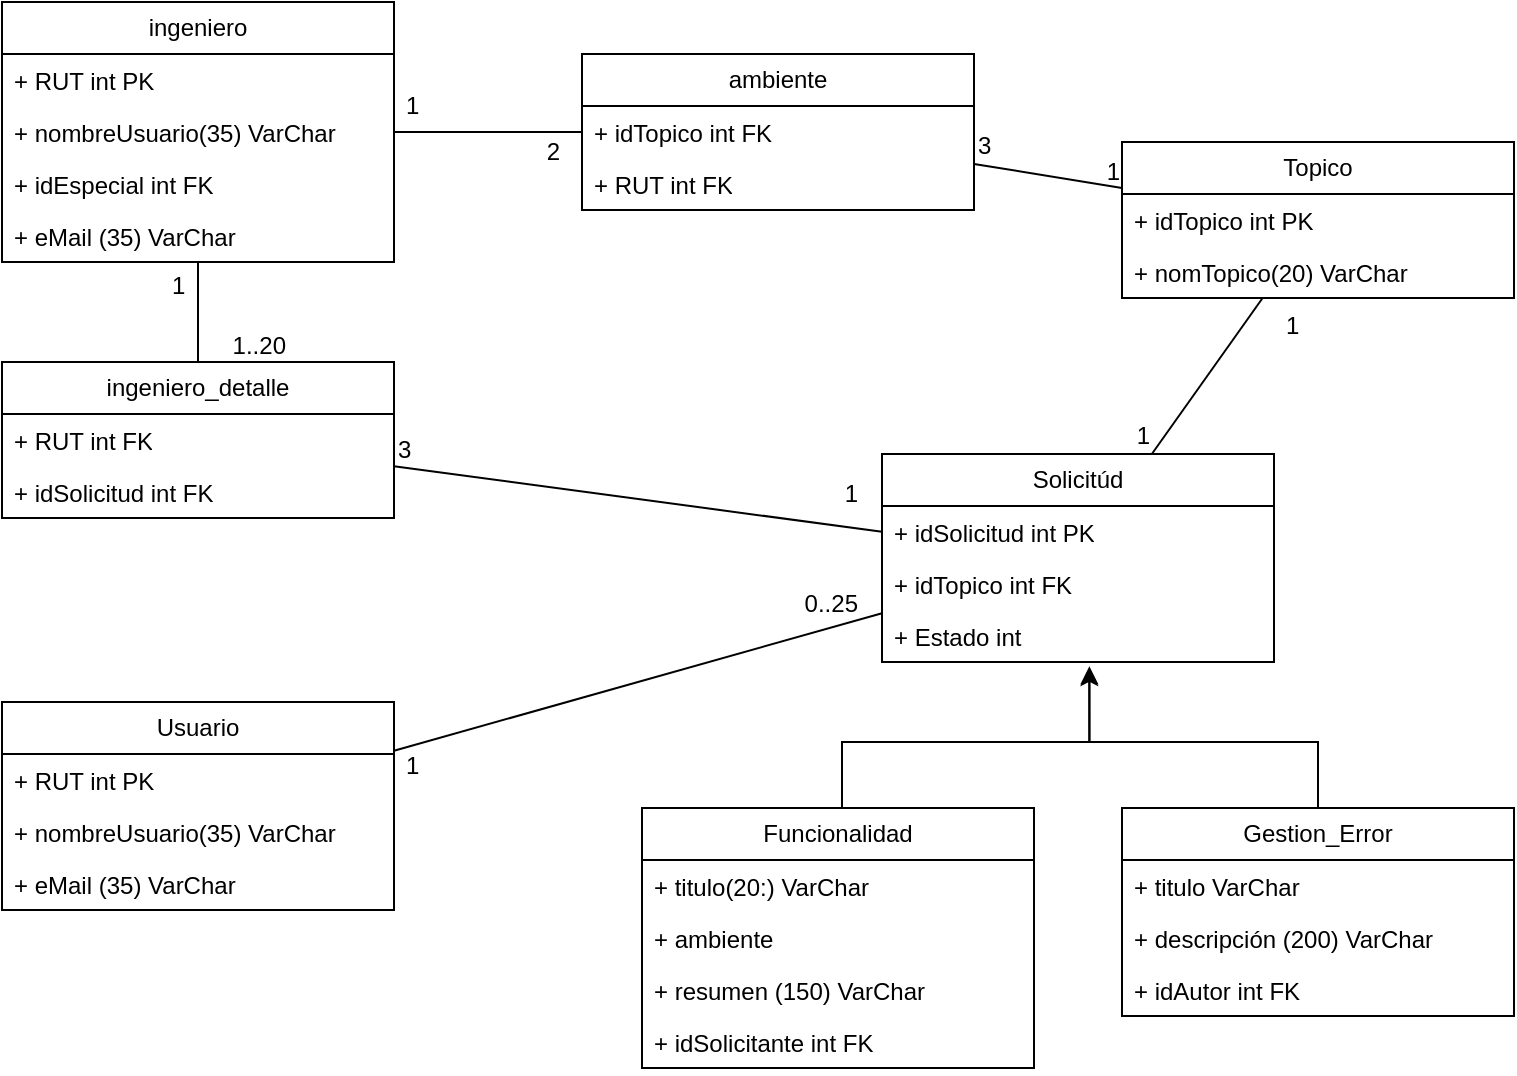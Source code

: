 <mxfile version="28.1.1">
  <diagram name="Página-1" id="w2kIhA_1tUEeSSIlJSaH">
    <mxGraphModel dx="746" dy="454" grid="1" gridSize="10" guides="1" tooltips="1" connect="1" arrows="1" fold="1" page="1" pageScale="1" pageWidth="827" pageHeight="1169" math="0" shadow="0">
      <root>
        <mxCell id="0" />
        <mxCell id="1" parent="0" />
        <mxCell id="el5TF62LQUf2bP_EFKbW-8" value="Funcionalidad" style="swimlane;fontStyle=0;childLayout=stackLayout;horizontal=1;startSize=26;fillColor=none;horizontalStack=0;resizeParent=1;resizeParentMax=0;resizeLast=0;collapsible=1;marginBottom=0;whiteSpace=wrap;html=1;" vertex="1" parent="1">
          <mxGeometry x="380" y="503" width="196" height="130" as="geometry">
            <mxRectangle x="274" y="330" width="100" height="30" as="alternateBounds" />
          </mxGeometry>
        </mxCell>
        <mxCell id="el5TF62LQUf2bP_EFKbW-10" value="+ titulo(20:) VarChar" style="text;strokeColor=none;fillColor=none;align=left;verticalAlign=top;spacingLeft=4;spacingRight=4;overflow=hidden;rotatable=0;points=[[0,0.5],[1,0.5]];portConstraint=eastwest;whiteSpace=wrap;html=1;" vertex="1" parent="el5TF62LQUf2bP_EFKbW-8">
          <mxGeometry y="26" width="196" height="26" as="geometry" />
        </mxCell>
        <mxCell id="el5TF62LQUf2bP_EFKbW-11" value="&lt;div&gt;+ ambiente&amp;nbsp;&lt;/div&gt;&lt;div&gt;&lt;br&gt;&lt;/div&gt;" style="text;strokeColor=none;fillColor=none;align=left;verticalAlign=top;spacingLeft=4;spacingRight=4;overflow=hidden;rotatable=0;points=[[0,0.5],[1,0.5]];portConstraint=eastwest;whiteSpace=wrap;html=1;" vertex="1" parent="el5TF62LQUf2bP_EFKbW-8">
          <mxGeometry y="52" width="196" height="26" as="geometry" />
        </mxCell>
        <mxCell id="el5TF62LQUf2bP_EFKbW-14" value="+ resumen&amp;nbsp;(150) VarChar" style="text;strokeColor=none;fillColor=none;align=left;verticalAlign=top;spacingLeft=4;spacingRight=4;overflow=hidden;rotatable=0;points=[[0,0.5],[1,0.5]];portConstraint=eastwest;whiteSpace=wrap;html=1;" vertex="1" parent="el5TF62LQUf2bP_EFKbW-8">
          <mxGeometry y="78" width="196" height="26" as="geometry" />
        </mxCell>
        <mxCell id="el5TF62LQUf2bP_EFKbW-15" value="+ idSolicitante int FK" style="text;strokeColor=none;fillColor=none;align=left;verticalAlign=top;spacingLeft=4;spacingRight=4;overflow=hidden;rotatable=0;points=[[0,0.5],[1,0.5]];portConstraint=eastwest;whiteSpace=wrap;html=1;" vertex="1" parent="el5TF62LQUf2bP_EFKbW-8">
          <mxGeometry y="104" width="196" height="26" as="geometry" />
        </mxCell>
        <mxCell id="el5TF62LQUf2bP_EFKbW-26" value="Topico" style="swimlane;fontStyle=0;childLayout=stackLayout;horizontal=1;startSize=26;fillColor=none;horizontalStack=0;resizeParent=1;resizeParentMax=0;resizeLast=0;collapsible=1;marginBottom=0;whiteSpace=wrap;html=1;" vertex="1" parent="1">
          <mxGeometry x="620" y="170" width="196" height="78" as="geometry">
            <mxRectangle x="274" y="330" width="100" height="30" as="alternateBounds" />
          </mxGeometry>
        </mxCell>
        <mxCell id="el5TF62LQUf2bP_EFKbW-27" value="+ idTopico int PK" style="text;strokeColor=none;fillColor=none;align=left;verticalAlign=top;spacingLeft=4;spacingRight=4;overflow=hidden;rotatable=0;points=[[0,0.5],[1,0.5]];portConstraint=eastwest;whiteSpace=wrap;html=1;" vertex="1" parent="el5TF62LQUf2bP_EFKbW-26">
          <mxGeometry y="26" width="196" height="26" as="geometry" />
        </mxCell>
        <mxCell id="el5TF62LQUf2bP_EFKbW-28" value="+ nomTopico(20) VarChar" style="text;strokeColor=none;fillColor=none;align=left;verticalAlign=top;spacingLeft=4;spacingRight=4;overflow=hidden;rotatable=0;points=[[0,0.5],[1,0.5]];portConstraint=eastwest;whiteSpace=wrap;html=1;" vertex="1" parent="el5TF62LQUf2bP_EFKbW-26">
          <mxGeometry y="52" width="196" height="26" as="geometry" />
        </mxCell>
        <mxCell id="el5TF62LQUf2bP_EFKbW-34" value="Gestion_Error" style="swimlane;fontStyle=0;childLayout=stackLayout;horizontal=1;startSize=26;fillColor=none;horizontalStack=0;resizeParent=1;resizeParentMax=0;resizeLast=0;collapsible=1;marginBottom=0;whiteSpace=wrap;html=1;" vertex="1" parent="1">
          <mxGeometry x="620" y="503" width="196" height="104" as="geometry">
            <mxRectangle x="274" y="330" width="100" height="30" as="alternateBounds" />
          </mxGeometry>
        </mxCell>
        <mxCell id="el5TF62LQUf2bP_EFKbW-36" value="+ titulo VarChar" style="text;strokeColor=none;fillColor=none;align=left;verticalAlign=top;spacingLeft=4;spacingRight=4;overflow=hidden;rotatable=0;points=[[0,0.5],[1,0.5]];portConstraint=eastwest;whiteSpace=wrap;html=1;" vertex="1" parent="el5TF62LQUf2bP_EFKbW-34">
          <mxGeometry y="26" width="196" height="26" as="geometry" />
        </mxCell>
        <mxCell id="el5TF62LQUf2bP_EFKbW-38" value="+ descripción (200) VarChar" style="text;strokeColor=none;fillColor=none;align=left;verticalAlign=top;spacingLeft=4;spacingRight=4;overflow=hidden;rotatable=0;points=[[0,0.5],[1,0.5]];portConstraint=eastwest;whiteSpace=wrap;html=1;" vertex="1" parent="el5TF62LQUf2bP_EFKbW-34">
          <mxGeometry y="52" width="196" height="26" as="geometry" />
        </mxCell>
        <mxCell id="el5TF62LQUf2bP_EFKbW-40" value="+ idAutor int FK" style="text;strokeColor=none;fillColor=none;align=left;verticalAlign=top;spacingLeft=4;spacingRight=4;overflow=hidden;rotatable=0;points=[[0,0.5],[1,0.5]];portConstraint=eastwest;whiteSpace=wrap;html=1;" vertex="1" parent="el5TF62LQUf2bP_EFKbW-34">
          <mxGeometry y="78" width="196" height="26" as="geometry" />
        </mxCell>
        <mxCell id="el5TF62LQUf2bP_EFKbW-42" value="Usuario" style="swimlane;fontStyle=0;childLayout=stackLayout;horizontal=1;startSize=26;fillColor=none;horizontalStack=0;resizeParent=1;resizeParentMax=0;resizeLast=0;collapsible=1;marginBottom=0;whiteSpace=wrap;html=1;" vertex="1" parent="1">
          <mxGeometry x="60" y="450" width="196" height="104" as="geometry">
            <mxRectangle x="274" y="330" width="100" height="30" as="alternateBounds" />
          </mxGeometry>
        </mxCell>
        <mxCell id="el5TF62LQUf2bP_EFKbW-43" value="+ RUT int PK" style="text;strokeColor=none;fillColor=none;align=left;verticalAlign=top;spacingLeft=4;spacingRight=4;overflow=hidden;rotatable=0;points=[[0,0.5],[1,0.5]];portConstraint=eastwest;whiteSpace=wrap;html=1;" vertex="1" parent="el5TF62LQUf2bP_EFKbW-42">
          <mxGeometry y="26" width="196" height="26" as="geometry" />
        </mxCell>
        <mxCell id="el5TF62LQUf2bP_EFKbW-44" value="+ nombreUsuario(35) VarChar" style="text;strokeColor=none;fillColor=none;align=left;verticalAlign=top;spacingLeft=4;spacingRight=4;overflow=hidden;rotatable=0;points=[[0,0.5],[1,0.5]];portConstraint=eastwest;whiteSpace=wrap;html=1;" vertex="1" parent="el5TF62LQUf2bP_EFKbW-42">
          <mxGeometry y="52" width="196" height="26" as="geometry" />
        </mxCell>
        <mxCell id="el5TF62LQUf2bP_EFKbW-45" value="&lt;div&gt;+ eMail (35) VarChar&lt;/div&gt;" style="text;strokeColor=none;fillColor=none;align=left;verticalAlign=top;spacingLeft=4;spacingRight=4;overflow=hidden;rotatable=0;points=[[0,0.5],[1,0.5]];portConstraint=eastwest;whiteSpace=wrap;html=1;" vertex="1" parent="el5TF62LQUf2bP_EFKbW-42">
          <mxGeometry y="78" width="196" height="26" as="geometry" />
        </mxCell>
        <mxCell id="el5TF62LQUf2bP_EFKbW-55" value="ingeniero" style="swimlane;fontStyle=0;childLayout=stackLayout;horizontal=1;startSize=26;fillColor=none;horizontalStack=0;resizeParent=1;resizeParentMax=0;resizeLast=0;collapsible=1;marginBottom=0;whiteSpace=wrap;html=1;" vertex="1" parent="1">
          <mxGeometry x="60" y="100" width="196" height="130" as="geometry">
            <mxRectangle x="274" y="330" width="100" height="30" as="alternateBounds" />
          </mxGeometry>
        </mxCell>
        <mxCell id="el5TF62LQUf2bP_EFKbW-56" value="+ RUT int PK" style="text;strokeColor=none;fillColor=none;align=left;verticalAlign=top;spacingLeft=4;spacingRight=4;overflow=hidden;rotatable=0;points=[[0,0.5],[1,0.5]];portConstraint=eastwest;whiteSpace=wrap;html=1;" vertex="1" parent="el5TF62LQUf2bP_EFKbW-55">
          <mxGeometry y="26" width="196" height="26" as="geometry" />
        </mxCell>
        <mxCell id="el5TF62LQUf2bP_EFKbW-57" value="+ nombreUsuario(35) VarChar" style="text;strokeColor=none;fillColor=none;align=left;verticalAlign=top;spacingLeft=4;spacingRight=4;overflow=hidden;rotatable=0;points=[[0,0.5],[1,0.5]];portConstraint=eastwest;whiteSpace=wrap;html=1;" vertex="1" parent="el5TF62LQUf2bP_EFKbW-55">
          <mxGeometry y="52" width="196" height="26" as="geometry" />
        </mxCell>
        <mxCell id="el5TF62LQUf2bP_EFKbW-52" value="+ idEspecial int FK" style="text;strokeColor=none;fillColor=none;align=left;verticalAlign=top;spacingLeft=4;spacingRight=4;overflow=hidden;rotatable=0;points=[[0,0.5],[1,0.5]];portConstraint=eastwest;whiteSpace=wrap;html=1;" vertex="1" parent="el5TF62LQUf2bP_EFKbW-55">
          <mxGeometry y="78" width="196" height="26" as="geometry" />
        </mxCell>
        <mxCell id="el5TF62LQUf2bP_EFKbW-58" value="&lt;div&gt;+ eMail (35) VarChar&lt;/div&gt;" style="text;strokeColor=none;fillColor=none;align=left;verticalAlign=top;spacingLeft=4;spacingRight=4;overflow=hidden;rotatable=0;points=[[0,0.5],[1,0.5]];portConstraint=eastwest;whiteSpace=wrap;html=1;" vertex="1" parent="el5TF62LQUf2bP_EFKbW-55">
          <mxGeometry y="104" width="196" height="26" as="geometry" />
        </mxCell>
        <mxCell id="el5TF62LQUf2bP_EFKbW-59" value="Solicitúd" style="swimlane;fontStyle=0;childLayout=stackLayout;horizontal=1;startSize=26;fillColor=none;horizontalStack=0;resizeParent=1;resizeParentMax=0;resizeLast=0;collapsible=1;marginBottom=0;whiteSpace=wrap;html=1;" vertex="1" parent="1">
          <mxGeometry x="500" y="326" width="196" height="104" as="geometry">
            <mxRectangle x="274" y="330" width="100" height="30" as="alternateBounds" />
          </mxGeometry>
        </mxCell>
        <mxCell id="el5TF62LQUf2bP_EFKbW-60" value="+ idSolicitud int PK" style="text;strokeColor=none;fillColor=none;align=left;verticalAlign=top;spacingLeft=4;spacingRight=4;overflow=hidden;rotatable=0;points=[[0,0.5],[1,0.5]];portConstraint=eastwest;whiteSpace=wrap;html=1;" vertex="1" parent="el5TF62LQUf2bP_EFKbW-59">
          <mxGeometry y="26" width="196" height="26" as="geometry" />
        </mxCell>
        <mxCell id="el5TF62LQUf2bP_EFKbW-64" value="+ idTopico int FK" style="text;strokeColor=none;fillColor=none;align=left;verticalAlign=top;spacingLeft=4;spacingRight=4;overflow=hidden;rotatable=0;points=[[0,0.5],[1,0.5]];portConstraint=eastwest;whiteSpace=wrap;html=1;" vertex="1" parent="el5TF62LQUf2bP_EFKbW-59">
          <mxGeometry y="52" width="196" height="26" as="geometry" />
        </mxCell>
        <mxCell id="el5TF62LQUf2bP_EFKbW-66" value="+ Estado int" style="text;strokeColor=none;fillColor=none;align=left;verticalAlign=top;spacingLeft=4;spacingRight=4;overflow=hidden;rotatable=0;points=[[0,0.5],[1,0.5]];portConstraint=eastwest;whiteSpace=wrap;html=1;" vertex="1" parent="el5TF62LQUf2bP_EFKbW-59">
          <mxGeometry y="78" width="196" height="26" as="geometry" />
        </mxCell>
        <mxCell id="el5TF62LQUf2bP_EFKbW-70" style="edgeStyle=orthogonalEdgeStyle;rounded=0;orthogonalLoop=1;jettySize=auto;html=1;entryX=0.529;entryY=1.083;entryDx=0;entryDy=0;entryPerimeter=0;" edge="1" parent="1" source="el5TF62LQUf2bP_EFKbW-8" target="el5TF62LQUf2bP_EFKbW-66">
          <mxGeometry relative="1" as="geometry">
            <Array as="points">
              <mxPoint x="480" y="470" />
              <mxPoint x="604" y="470" />
            </Array>
          </mxGeometry>
        </mxCell>
        <mxCell id="el5TF62LQUf2bP_EFKbW-71" style="edgeStyle=orthogonalEdgeStyle;rounded=0;orthogonalLoop=1;jettySize=auto;html=1;entryX=0.529;entryY=1.115;entryDx=0;entryDy=0;entryPerimeter=0;" edge="1" parent="1" source="el5TF62LQUf2bP_EFKbW-34" target="el5TF62LQUf2bP_EFKbW-66">
          <mxGeometry relative="1" as="geometry">
            <Array as="points">
              <mxPoint x="718" y="470" />
              <mxPoint x="604" y="470" />
            </Array>
          </mxGeometry>
        </mxCell>
        <mxCell id="el5TF62LQUf2bP_EFKbW-77" value="ambiente" style="swimlane;fontStyle=0;childLayout=stackLayout;horizontal=1;startSize=26;fillColor=none;horizontalStack=0;resizeParent=1;resizeParentMax=0;resizeLast=0;collapsible=1;marginBottom=0;whiteSpace=wrap;html=1;" vertex="1" parent="1">
          <mxGeometry x="350" y="126" width="196" height="78" as="geometry">
            <mxRectangle x="274" y="330" width="100" height="30" as="alternateBounds" />
          </mxGeometry>
        </mxCell>
        <mxCell id="el5TF62LQUf2bP_EFKbW-78" value="+ idTopico int FK" style="text;strokeColor=none;fillColor=none;align=left;verticalAlign=top;spacingLeft=4;spacingRight=4;overflow=hidden;rotatable=0;points=[[0,0.5],[1,0.5]];portConstraint=eastwest;whiteSpace=wrap;html=1;" vertex="1" parent="el5TF62LQUf2bP_EFKbW-77">
          <mxGeometry y="26" width="196" height="26" as="geometry" />
        </mxCell>
        <mxCell id="el5TF62LQUf2bP_EFKbW-80" value="+ RUT int FK" style="text;strokeColor=none;fillColor=none;align=left;verticalAlign=top;spacingLeft=4;spacingRight=4;overflow=hidden;rotatable=0;points=[[0,0.5],[1,0.5]];portConstraint=eastwest;whiteSpace=wrap;html=1;" vertex="1" parent="el5TF62LQUf2bP_EFKbW-77">
          <mxGeometry y="52" width="196" height="26" as="geometry" />
        </mxCell>
        <mxCell id="el5TF62LQUf2bP_EFKbW-88" value="" style="endArrow=none;html=1;rounded=0;" edge="1" parent="1" source="el5TF62LQUf2bP_EFKbW-55" target="el5TF62LQUf2bP_EFKbW-77">
          <mxGeometry relative="1" as="geometry">
            <mxPoint x="320" y="340" as="sourcePoint" />
            <mxPoint x="480" y="340" as="targetPoint" />
          </mxGeometry>
        </mxCell>
        <mxCell id="el5TF62LQUf2bP_EFKbW-89" value="1" style="resizable=0;html=1;whiteSpace=wrap;align=left;verticalAlign=bottom;" connectable="0" vertex="1" parent="el5TF62LQUf2bP_EFKbW-88">
          <mxGeometry x="-1" relative="1" as="geometry">
            <mxPoint x="4" y="-5" as="offset" />
          </mxGeometry>
        </mxCell>
        <mxCell id="el5TF62LQUf2bP_EFKbW-90" value="2" style="resizable=0;html=1;whiteSpace=wrap;align=right;verticalAlign=bottom;" connectable="0" vertex="1" parent="el5TF62LQUf2bP_EFKbW-88">
          <mxGeometry x="1" relative="1" as="geometry">
            <mxPoint x="-10" y="18" as="offset" />
          </mxGeometry>
        </mxCell>
        <mxCell id="el5TF62LQUf2bP_EFKbW-92" value="" style="endArrow=none;html=1;rounded=0;" edge="1" parent="1" source="el5TF62LQUf2bP_EFKbW-55" target="el5TF62LQUf2bP_EFKbW-95">
          <mxGeometry relative="1" as="geometry">
            <mxPoint x="330" y="300" as="sourcePoint" />
            <mxPoint x="380" y="230" as="targetPoint" />
          </mxGeometry>
        </mxCell>
        <mxCell id="el5TF62LQUf2bP_EFKbW-93" value="1" style="resizable=0;html=1;whiteSpace=wrap;align=left;verticalAlign=bottom;" connectable="0" vertex="1" parent="el5TF62LQUf2bP_EFKbW-92">
          <mxGeometry x="-1" relative="1" as="geometry">
            <mxPoint x="-15" y="20" as="offset" />
          </mxGeometry>
        </mxCell>
        <mxCell id="el5TF62LQUf2bP_EFKbW-94" value="1..20" style="resizable=0;html=1;whiteSpace=wrap;align=right;verticalAlign=bottom;" connectable="0" vertex="1" parent="el5TF62LQUf2bP_EFKbW-92">
          <mxGeometry x="1" relative="1" as="geometry">
            <mxPoint x="45" as="offset" />
          </mxGeometry>
        </mxCell>
        <mxCell id="el5TF62LQUf2bP_EFKbW-95" value="ingeniero_detalle" style="swimlane;fontStyle=0;childLayout=stackLayout;horizontal=1;startSize=26;fillColor=none;horizontalStack=0;resizeParent=1;resizeParentMax=0;resizeLast=0;collapsible=1;marginBottom=0;whiteSpace=wrap;html=1;" vertex="1" parent="1">
          <mxGeometry x="60" y="280" width="196" height="78" as="geometry">
            <mxRectangle x="274" y="330" width="100" height="30" as="alternateBounds" />
          </mxGeometry>
        </mxCell>
        <mxCell id="el5TF62LQUf2bP_EFKbW-96" value="+ RUT int FK" style="text;strokeColor=none;fillColor=none;align=left;verticalAlign=top;spacingLeft=4;spacingRight=4;overflow=hidden;rotatable=0;points=[[0,0.5],[1,0.5]];portConstraint=eastwest;whiteSpace=wrap;html=1;" vertex="1" parent="el5TF62LQUf2bP_EFKbW-95">
          <mxGeometry y="26" width="196" height="26" as="geometry" />
        </mxCell>
        <mxCell id="el5TF62LQUf2bP_EFKbW-110" value="+ idSolicitud int FK" style="text;strokeColor=none;fillColor=none;align=left;verticalAlign=top;spacingLeft=4;spacingRight=4;overflow=hidden;rotatable=0;points=[[0,0.5],[1,0.5]];portConstraint=eastwest;whiteSpace=wrap;html=1;" vertex="1" parent="el5TF62LQUf2bP_EFKbW-95">
          <mxGeometry y="52" width="196" height="26" as="geometry" />
        </mxCell>
        <mxCell id="el5TF62LQUf2bP_EFKbW-101" value="" style="endArrow=none;html=1;rounded=0;" edge="1" parent="1" source="el5TF62LQUf2bP_EFKbW-95" target="el5TF62LQUf2bP_EFKbW-59">
          <mxGeometry relative="1" as="geometry">
            <mxPoint x="420" y="330" as="sourcePoint" />
            <mxPoint x="461" y="367" as="targetPoint" />
          </mxGeometry>
        </mxCell>
        <mxCell id="el5TF62LQUf2bP_EFKbW-102" value="3" style="resizable=0;html=1;whiteSpace=wrap;align=left;verticalAlign=bottom;" connectable="0" vertex="1" parent="el5TF62LQUf2bP_EFKbW-101">
          <mxGeometry x="-1" relative="1" as="geometry" />
        </mxCell>
        <mxCell id="el5TF62LQUf2bP_EFKbW-103" value="1" style="resizable=0;html=1;whiteSpace=wrap;align=right;verticalAlign=bottom;" connectable="0" vertex="1" parent="el5TF62LQUf2bP_EFKbW-101">
          <mxGeometry x="1" relative="1" as="geometry">
            <mxPoint x="-10" y="-10" as="offset" />
          </mxGeometry>
        </mxCell>
        <mxCell id="el5TF62LQUf2bP_EFKbW-104" value="" style="endArrow=none;html=1;rounded=0;" edge="1" parent="1" source="el5TF62LQUf2bP_EFKbW-77" target="el5TF62LQUf2bP_EFKbW-26">
          <mxGeometry relative="1" as="geometry">
            <mxPoint x="546" y="110" as="sourcePoint" />
            <mxPoint x="706" y="110" as="targetPoint" />
          </mxGeometry>
        </mxCell>
        <mxCell id="el5TF62LQUf2bP_EFKbW-105" value="3" style="resizable=0;html=1;whiteSpace=wrap;align=left;verticalAlign=bottom;" connectable="0" vertex="1" parent="el5TF62LQUf2bP_EFKbW-104">
          <mxGeometry x="-1" relative="1" as="geometry" />
        </mxCell>
        <mxCell id="el5TF62LQUf2bP_EFKbW-106" value="1" style="resizable=0;html=1;whiteSpace=wrap;align=right;verticalAlign=bottom;" connectable="0" vertex="1" parent="el5TF62LQUf2bP_EFKbW-104">
          <mxGeometry x="1" relative="1" as="geometry" />
        </mxCell>
        <mxCell id="el5TF62LQUf2bP_EFKbW-107" value="" style="endArrow=none;html=1;rounded=0;" edge="1" parent="1" source="el5TF62LQUf2bP_EFKbW-26" target="el5TF62LQUf2bP_EFKbW-59">
          <mxGeometry relative="1" as="geometry">
            <mxPoint x="460" y="380" as="sourcePoint" />
            <mxPoint x="620" y="380" as="targetPoint" />
          </mxGeometry>
        </mxCell>
        <mxCell id="el5TF62LQUf2bP_EFKbW-108" value="1" style="resizable=0;html=1;whiteSpace=wrap;align=left;verticalAlign=bottom;" connectable="0" vertex="1" parent="el5TF62LQUf2bP_EFKbW-107">
          <mxGeometry x="-1" relative="1" as="geometry">
            <mxPoint x="10" y="22" as="offset" />
          </mxGeometry>
        </mxCell>
        <mxCell id="el5TF62LQUf2bP_EFKbW-109" value="1" style="resizable=0;html=1;whiteSpace=wrap;align=right;verticalAlign=bottom;" connectable="0" vertex="1" parent="el5TF62LQUf2bP_EFKbW-107">
          <mxGeometry x="1" relative="1" as="geometry" />
        </mxCell>
        <mxCell id="el5TF62LQUf2bP_EFKbW-111" value="" style="endArrow=none;html=1;rounded=0;" edge="1" parent="1" source="el5TF62LQUf2bP_EFKbW-42" target="el5TF62LQUf2bP_EFKbW-59">
          <mxGeometry relative="1" as="geometry">
            <mxPoint x="300" y="460" as="sourcePoint" />
            <mxPoint x="460" y="460" as="targetPoint" />
          </mxGeometry>
        </mxCell>
        <mxCell id="el5TF62LQUf2bP_EFKbW-112" value="1" style="resizable=0;html=1;whiteSpace=wrap;align=left;verticalAlign=bottom;" connectable="0" vertex="1" parent="el5TF62LQUf2bP_EFKbW-111">
          <mxGeometry x="-1" relative="1" as="geometry">
            <mxPoint x="4" y="16" as="offset" />
          </mxGeometry>
        </mxCell>
        <mxCell id="el5TF62LQUf2bP_EFKbW-113" value="0..25" style="resizable=0;html=1;whiteSpace=wrap;align=right;verticalAlign=bottom;" connectable="0" vertex="1" parent="el5TF62LQUf2bP_EFKbW-111">
          <mxGeometry x="1" relative="1" as="geometry">
            <mxPoint x="-10" y="4" as="offset" />
          </mxGeometry>
        </mxCell>
      </root>
    </mxGraphModel>
  </diagram>
</mxfile>
